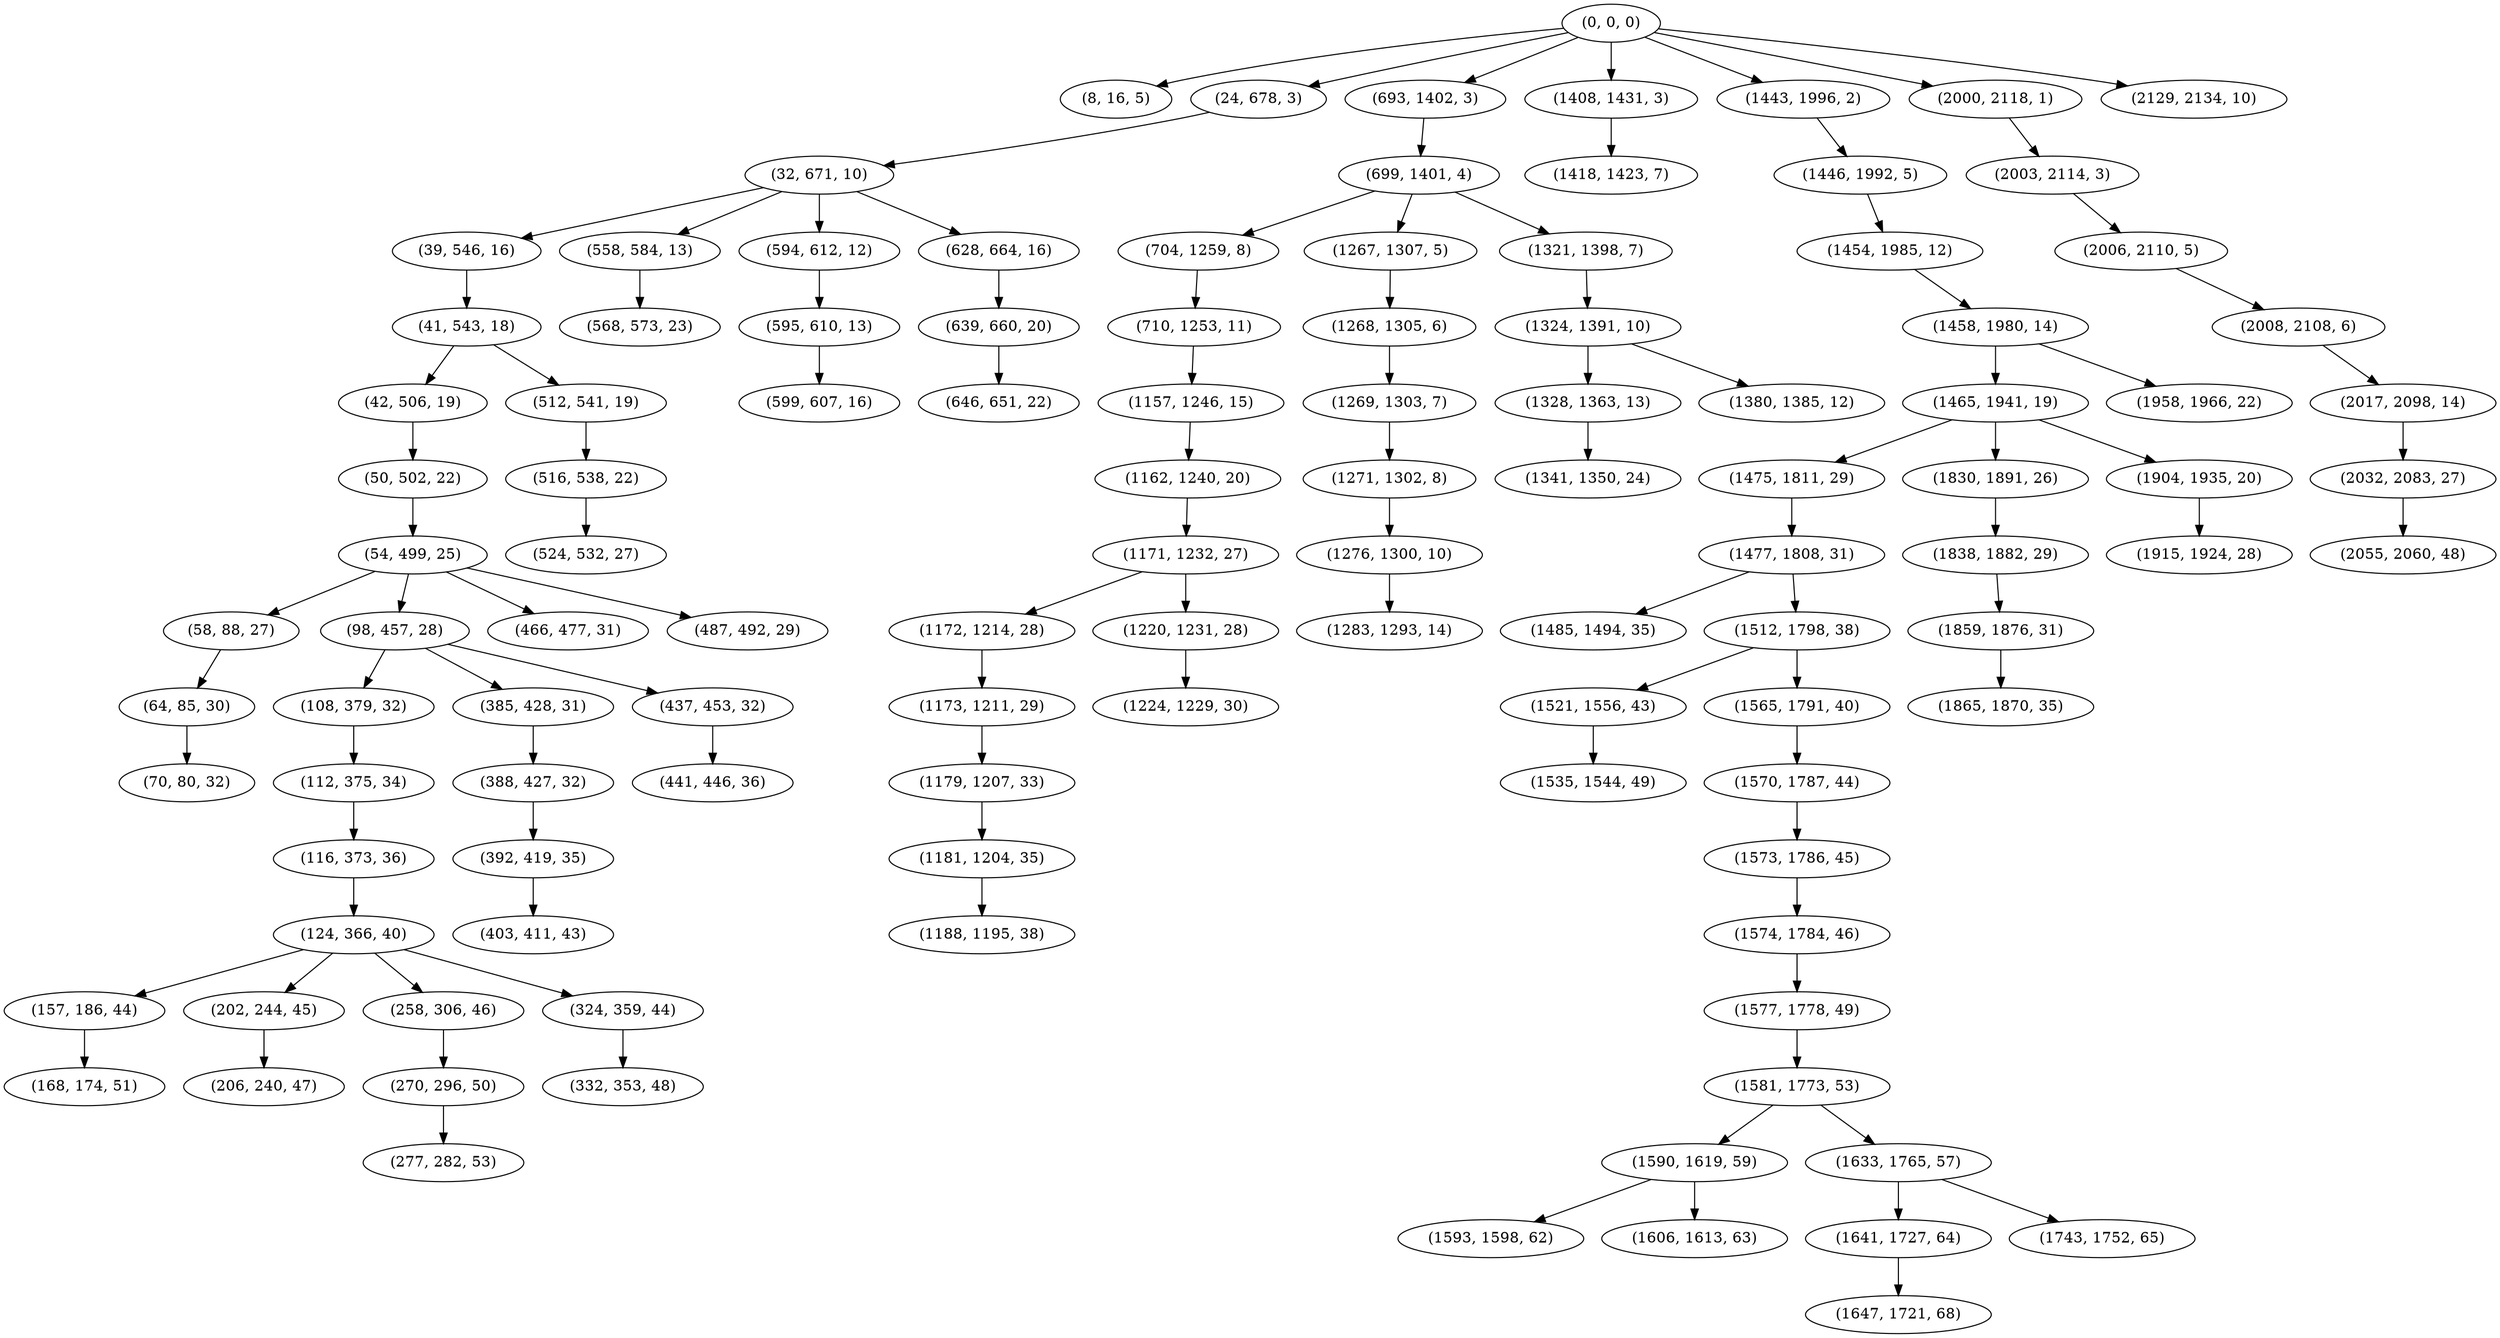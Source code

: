 digraph tree {
    "(0, 0, 0)";
    "(8, 16, 5)";
    "(24, 678, 3)";
    "(32, 671, 10)";
    "(39, 546, 16)";
    "(41, 543, 18)";
    "(42, 506, 19)";
    "(50, 502, 22)";
    "(54, 499, 25)";
    "(58, 88, 27)";
    "(64, 85, 30)";
    "(70, 80, 32)";
    "(98, 457, 28)";
    "(108, 379, 32)";
    "(112, 375, 34)";
    "(116, 373, 36)";
    "(124, 366, 40)";
    "(157, 186, 44)";
    "(168, 174, 51)";
    "(202, 244, 45)";
    "(206, 240, 47)";
    "(258, 306, 46)";
    "(270, 296, 50)";
    "(277, 282, 53)";
    "(324, 359, 44)";
    "(332, 353, 48)";
    "(385, 428, 31)";
    "(388, 427, 32)";
    "(392, 419, 35)";
    "(403, 411, 43)";
    "(437, 453, 32)";
    "(441, 446, 36)";
    "(466, 477, 31)";
    "(487, 492, 29)";
    "(512, 541, 19)";
    "(516, 538, 22)";
    "(524, 532, 27)";
    "(558, 584, 13)";
    "(568, 573, 23)";
    "(594, 612, 12)";
    "(595, 610, 13)";
    "(599, 607, 16)";
    "(628, 664, 16)";
    "(639, 660, 20)";
    "(646, 651, 22)";
    "(693, 1402, 3)";
    "(699, 1401, 4)";
    "(704, 1259, 8)";
    "(710, 1253, 11)";
    "(1157, 1246, 15)";
    "(1162, 1240, 20)";
    "(1171, 1232, 27)";
    "(1172, 1214, 28)";
    "(1173, 1211, 29)";
    "(1179, 1207, 33)";
    "(1181, 1204, 35)";
    "(1188, 1195, 38)";
    "(1220, 1231, 28)";
    "(1224, 1229, 30)";
    "(1267, 1307, 5)";
    "(1268, 1305, 6)";
    "(1269, 1303, 7)";
    "(1271, 1302, 8)";
    "(1276, 1300, 10)";
    "(1283, 1293, 14)";
    "(1321, 1398, 7)";
    "(1324, 1391, 10)";
    "(1328, 1363, 13)";
    "(1341, 1350, 24)";
    "(1380, 1385, 12)";
    "(1408, 1431, 3)";
    "(1418, 1423, 7)";
    "(1443, 1996, 2)";
    "(1446, 1992, 5)";
    "(1454, 1985, 12)";
    "(1458, 1980, 14)";
    "(1465, 1941, 19)";
    "(1475, 1811, 29)";
    "(1477, 1808, 31)";
    "(1485, 1494, 35)";
    "(1512, 1798, 38)";
    "(1521, 1556, 43)";
    "(1535, 1544, 49)";
    "(1565, 1791, 40)";
    "(1570, 1787, 44)";
    "(1573, 1786, 45)";
    "(1574, 1784, 46)";
    "(1577, 1778, 49)";
    "(1581, 1773, 53)";
    "(1590, 1619, 59)";
    "(1593, 1598, 62)";
    "(1606, 1613, 63)";
    "(1633, 1765, 57)";
    "(1641, 1727, 64)";
    "(1647, 1721, 68)";
    "(1743, 1752, 65)";
    "(1830, 1891, 26)";
    "(1838, 1882, 29)";
    "(1859, 1876, 31)";
    "(1865, 1870, 35)";
    "(1904, 1935, 20)";
    "(1915, 1924, 28)";
    "(1958, 1966, 22)";
    "(2000, 2118, 1)";
    "(2003, 2114, 3)";
    "(2006, 2110, 5)";
    "(2008, 2108, 6)";
    "(2017, 2098, 14)";
    "(2032, 2083, 27)";
    "(2055, 2060, 48)";
    "(2129, 2134, 10)";
    "(0, 0, 0)" -> "(8, 16, 5)";
    "(0, 0, 0)" -> "(24, 678, 3)";
    "(0, 0, 0)" -> "(693, 1402, 3)";
    "(0, 0, 0)" -> "(1408, 1431, 3)";
    "(0, 0, 0)" -> "(1443, 1996, 2)";
    "(0, 0, 0)" -> "(2000, 2118, 1)";
    "(0, 0, 0)" -> "(2129, 2134, 10)";
    "(24, 678, 3)" -> "(32, 671, 10)";
    "(32, 671, 10)" -> "(39, 546, 16)";
    "(32, 671, 10)" -> "(558, 584, 13)";
    "(32, 671, 10)" -> "(594, 612, 12)";
    "(32, 671, 10)" -> "(628, 664, 16)";
    "(39, 546, 16)" -> "(41, 543, 18)";
    "(41, 543, 18)" -> "(42, 506, 19)";
    "(41, 543, 18)" -> "(512, 541, 19)";
    "(42, 506, 19)" -> "(50, 502, 22)";
    "(50, 502, 22)" -> "(54, 499, 25)";
    "(54, 499, 25)" -> "(58, 88, 27)";
    "(54, 499, 25)" -> "(98, 457, 28)";
    "(54, 499, 25)" -> "(466, 477, 31)";
    "(54, 499, 25)" -> "(487, 492, 29)";
    "(58, 88, 27)" -> "(64, 85, 30)";
    "(64, 85, 30)" -> "(70, 80, 32)";
    "(98, 457, 28)" -> "(108, 379, 32)";
    "(98, 457, 28)" -> "(385, 428, 31)";
    "(98, 457, 28)" -> "(437, 453, 32)";
    "(108, 379, 32)" -> "(112, 375, 34)";
    "(112, 375, 34)" -> "(116, 373, 36)";
    "(116, 373, 36)" -> "(124, 366, 40)";
    "(124, 366, 40)" -> "(157, 186, 44)";
    "(124, 366, 40)" -> "(202, 244, 45)";
    "(124, 366, 40)" -> "(258, 306, 46)";
    "(124, 366, 40)" -> "(324, 359, 44)";
    "(157, 186, 44)" -> "(168, 174, 51)";
    "(202, 244, 45)" -> "(206, 240, 47)";
    "(258, 306, 46)" -> "(270, 296, 50)";
    "(270, 296, 50)" -> "(277, 282, 53)";
    "(324, 359, 44)" -> "(332, 353, 48)";
    "(385, 428, 31)" -> "(388, 427, 32)";
    "(388, 427, 32)" -> "(392, 419, 35)";
    "(392, 419, 35)" -> "(403, 411, 43)";
    "(437, 453, 32)" -> "(441, 446, 36)";
    "(512, 541, 19)" -> "(516, 538, 22)";
    "(516, 538, 22)" -> "(524, 532, 27)";
    "(558, 584, 13)" -> "(568, 573, 23)";
    "(594, 612, 12)" -> "(595, 610, 13)";
    "(595, 610, 13)" -> "(599, 607, 16)";
    "(628, 664, 16)" -> "(639, 660, 20)";
    "(639, 660, 20)" -> "(646, 651, 22)";
    "(693, 1402, 3)" -> "(699, 1401, 4)";
    "(699, 1401, 4)" -> "(704, 1259, 8)";
    "(699, 1401, 4)" -> "(1267, 1307, 5)";
    "(699, 1401, 4)" -> "(1321, 1398, 7)";
    "(704, 1259, 8)" -> "(710, 1253, 11)";
    "(710, 1253, 11)" -> "(1157, 1246, 15)";
    "(1157, 1246, 15)" -> "(1162, 1240, 20)";
    "(1162, 1240, 20)" -> "(1171, 1232, 27)";
    "(1171, 1232, 27)" -> "(1172, 1214, 28)";
    "(1171, 1232, 27)" -> "(1220, 1231, 28)";
    "(1172, 1214, 28)" -> "(1173, 1211, 29)";
    "(1173, 1211, 29)" -> "(1179, 1207, 33)";
    "(1179, 1207, 33)" -> "(1181, 1204, 35)";
    "(1181, 1204, 35)" -> "(1188, 1195, 38)";
    "(1220, 1231, 28)" -> "(1224, 1229, 30)";
    "(1267, 1307, 5)" -> "(1268, 1305, 6)";
    "(1268, 1305, 6)" -> "(1269, 1303, 7)";
    "(1269, 1303, 7)" -> "(1271, 1302, 8)";
    "(1271, 1302, 8)" -> "(1276, 1300, 10)";
    "(1276, 1300, 10)" -> "(1283, 1293, 14)";
    "(1321, 1398, 7)" -> "(1324, 1391, 10)";
    "(1324, 1391, 10)" -> "(1328, 1363, 13)";
    "(1324, 1391, 10)" -> "(1380, 1385, 12)";
    "(1328, 1363, 13)" -> "(1341, 1350, 24)";
    "(1408, 1431, 3)" -> "(1418, 1423, 7)";
    "(1443, 1996, 2)" -> "(1446, 1992, 5)";
    "(1446, 1992, 5)" -> "(1454, 1985, 12)";
    "(1454, 1985, 12)" -> "(1458, 1980, 14)";
    "(1458, 1980, 14)" -> "(1465, 1941, 19)";
    "(1458, 1980, 14)" -> "(1958, 1966, 22)";
    "(1465, 1941, 19)" -> "(1475, 1811, 29)";
    "(1465, 1941, 19)" -> "(1830, 1891, 26)";
    "(1465, 1941, 19)" -> "(1904, 1935, 20)";
    "(1475, 1811, 29)" -> "(1477, 1808, 31)";
    "(1477, 1808, 31)" -> "(1485, 1494, 35)";
    "(1477, 1808, 31)" -> "(1512, 1798, 38)";
    "(1512, 1798, 38)" -> "(1521, 1556, 43)";
    "(1512, 1798, 38)" -> "(1565, 1791, 40)";
    "(1521, 1556, 43)" -> "(1535, 1544, 49)";
    "(1565, 1791, 40)" -> "(1570, 1787, 44)";
    "(1570, 1787, 44)" -> "(1573, 1786, 45)";
    "(1573, 1786, 45)" -> "(1574, 1784, 46)";
    "(1574, 1784, 46)" -> "(1577, 1778, 49)";
    "(1577, 1778, 49)" -> "(1581, 1773, 53)";
    "(1581, 1773, 53)" -> "(1590, 1619, 59)";
    "(1581, 1773, 53)" -> "(1633, 1765, 57)";
    "(1590, 1619, 59)" -> "(1593, 1598, 62)";
    "(1590, 1619, 59)" -> "(1606, 1613, 63)";
    "(1633, 1765, 57)" -> "(1641, 1727, 64)";
    "(1633, 1765, 57)" -> "(1743, 1752, 65)";
    "(1641, 1727, 64)" -> "(1647, 1721, 68)";
    "(1830, 1891, 26)" -> "(1838, 1882, 29)";
    "(1838, 1882, 29)" -> "(1859, 1876, 31)";
    "(1859, 1876, 31)" -> "(1865, 1870, 35)";
    "(1904, 1935, 20)" -> "(1915, 1924, 28)";
    "(2000, 2118, 1)" -> "(2003, 2114, 3)";
    "(2003, 2114, 3)" -> "(2006, 2110, 5)";
    "(2006, 2110, 5)" -> "(2008, 2108, 6)";
    "(2008, 2108, 6)" -> "(2017, 2098, 14)";
    "(2017, 2098, 14)" -> "(2032, 2083, 27)";
    "(2032, 2083, 27)" -> "(2055, 2060, 48)";
}

